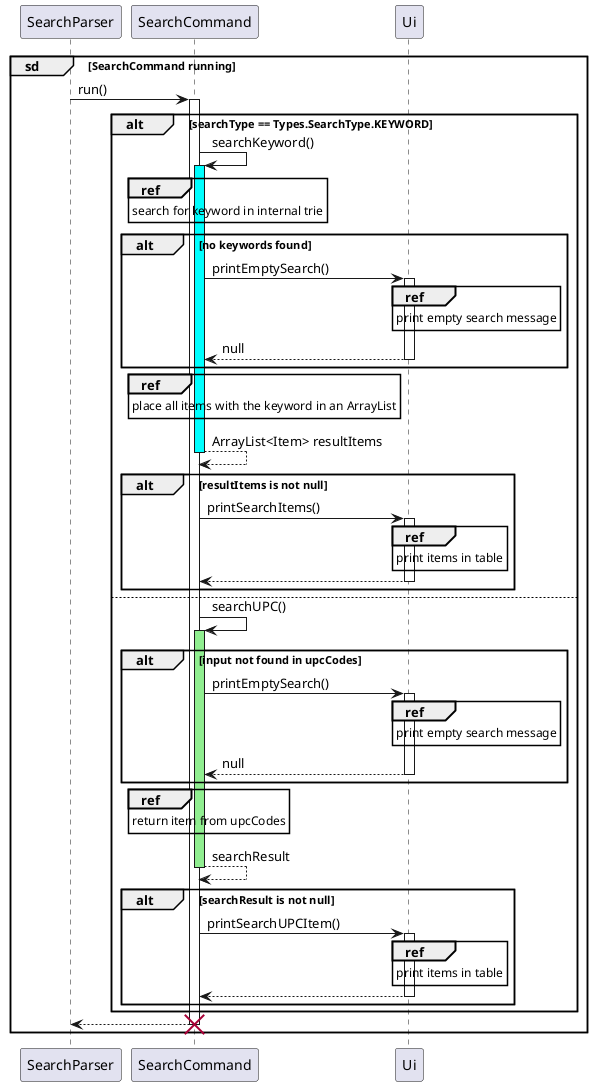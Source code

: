 @startuml
'https://plantuml.com/sequence-diagram
participant SearchParser

group sd [SearchCommand running]
    SearchParser -> SearchCommand: run()
    activate SearchCommand
    participant SearchCommand
    participant Ui
    alt searchType == Types.SearchType.KEYWORD
        SearchCommand -> SearchCommand: searchKeyword()
        activate SearchCommand #cyan
        ref over SearchCommand
            search for keyword in internal trie
        end ref
        alt no keywords found
            SearchCommand -> Ui: printEmptySearch()
            activate Ui
            ref over Ui
                print empty search message
            end ref
            return null
        end
        ref over SearchCommand
            place all items with the keyword in an ArrayList
        end ref
        return ArrayList<Item> resultItems
        alt resultItems is not null
            SearchCommand -> Ui: printSearchItems()
            activate Ui
            ref over Ui
                print items in table
            end ref
            return
        end
    else
        SearchCommand -> SearchCommand: searchUPC()
        activate SearchCommand #lightgreen
        alt input not found in upcCodes
            SearchCommand -> Ui: printEmptySearch()
            activate Ui
            ref over Ui
                print empty search message
            end ref
            return null
        end
        ref over SearchCommand
            return item from upcCodes
        end ref
        return searchResult
        alt searchResult is not null
            SearchCommand -> Ui: printSearchUPCItem()
            activate Ui
            ref over Ui
                print items in table
            end ref
            return
        end
    end
    return
    deactivate SearchCommand
    destroy SearchCommand
end
@enduml